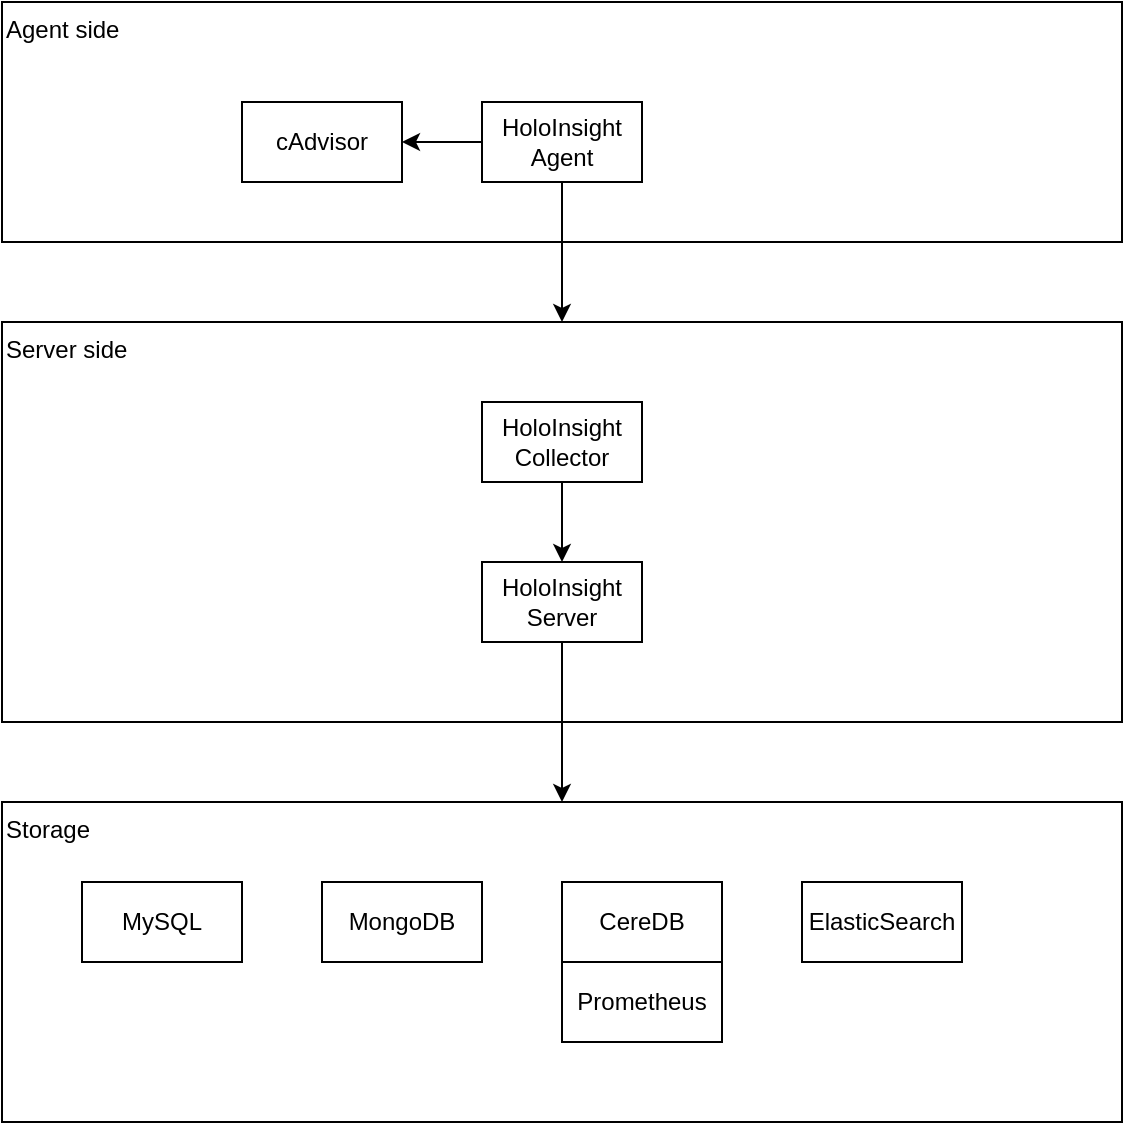 <mxfile version="19.0.3" type="device"><diagram id="8DLZD-tNIckWObNAJzdY" name="第 1 页"><mxGraphModel dx="1234" dy="1909" grid="1" gridSize="10" guides="1" tooltips="1" connect="1" arrows="1" fold="1" page="1" pageScale="1" pageWidth="827" pageHeight="1169" math="0" shadow="0"><root><mxCell id="0"/><mxCell id="1" parent="0"/><mxCell id="6urHgDqQtke7_radUabQ-20" value="&lt;span style=&quot;&quot;&gt;Server side&lt;/span&gt;" style="rounded=0;whiteSpace=wrap;html=1;align=left;verticalAlign=top;" vertex="1" parent="1"><mxGeometry x="120" y="40" width="560" height="200" as="geometry"/></mxCell><mxCell id="6urHgDqQtke7_radUabQ-15" value="Storage" style="whiteSpace=wrap;html=1;align=left;verticalAlign=top;" vertex="1" parent="1"><mxGeometry x="120" y="280" width="560" height="160" as="geometry"/></mxCell><mxCell id="6urHgDqQtke7_radUabQ-2" value="CereDB" style="rounded=0;whiteSpace=wrap;html=1;" vertex="1" parent="1"><mxGeometry x="400" y="320" width="80" height="40" as="geometry"/></mxCell><mxCell id="6urHgDqQtke7_radUabQ-3" value="&lt;span style=&quot;&quot;&gt;MongoDB&lt;/span&gt;" style="rounded=0;whiteSpace=wrap;html=1;" vertex="1" parent="1"><mxGeometry x="280" y="320" width="80" height="40" as="geometry"/></mxCell><mxCell id="6urHgDqQtke7_radUabQ-4" value="MySQL" style="rounded=0;whiteSpace=wrap;html=1;" vertex="1" parent="1"><mxGeometry x="160" y="320" width="80" height="40" as="geometry"/></mxCell><mxCell id="6urHgDqQtke7_radUabQ-5" value="&lt;span style=&quot;&quot;&gt;ElasticSearch&lt;/span&gt;" style="rounded=0;whiteSpace=wrap;html=1;" vertex="1" parent="1"><mxGeometry x="520" y="320" width="80" height="40" as="geometry"/></mxCell><mxCell id="6urHgDqQtke7_radUabQ-6" value="&lt;span style=&quot;&quot;&gt;Prometheus&lt;/span&gt;" style="rounded=0;whiteSpace=wrap;html=1;" vertex="1" parent="1"><mxGeometry x="400" y="360" width="80" height="40" as="geometry"/></mxCell><mxCell id="6urHgDqQtke7_radUabQ-16" style="edgeStyle=orthogonalEdgeStyle;rounded=0;orthogonalLoop=1;jettySize=auto;html=1;" edge="1" parent="1" source="6urHgDqQtke7_radUabQ-8" target="6urHgDqQtke7_radUabQ-15"><mxGeometry relative="1" as="geometry"/></mxCell><mxCell id="6urHgDqQtke7_radUabQ-8" value="&lt;span style=&quot;&quot;&gt;HoloInsight&lt;br&gt;Server&lt;br&gt;&lt;/span&gt;" style="rounded=0;whiteSpace=wrap;html=1;" vertex="1" parent="1"><mxGeometry x="360" y="160" width="80" height="40" as="geometry"/></mxCell><mxCell id="6urHgDqQtke7_radUabQ-10" style="edgeStyle=orthogonalEdgeStyle;rounded=0;orthogonalLoop=1;jettySize=auto;html=1;" edge="1" parent="1" source="6urHgDqQtke7_radUabQ-9" target="6urHgDqQtke7_radUabQ-8"><mxGeometry relative="1" as="geometry"/></mxCell><mxCell id="6urHgDqQtke7_radUabQ-9" value="HoloInsight&lt;br&gt;Collector&lt;span style=&quot;&quot;&gt;&lt;br&gt;&lt;/span&gt;" style="rounded=0;whiteSpace=wrap;html=1;" vertex="1" parent="1"><mxGeometry x="360" y="80" width="80" height="40" as="geometry"/></mxCell><mxCell id="6urHgDqQtke7_radUabQ-21" value="&lt;span style=&quot;&quot;&gt;Agent side&lt;/span&gt;" style="rounded=0;whiteSpace=wrap;html=1;align=left;verticalAlign=top;" vertex="1" parent="1"><mxGeometry x="120" y="-120" width="560" height="120" as="geometry"/></mxCell><mxCell id="6urHgDqQtke7_radUabQ-24" style="edgeStyle=orthogonalEdgeStyle;rounded=0;orthogonalLoop=1;jettySize=auto;html=1;entryX=1;entryY=0.5;entryDx=0;entryDy=0;" edge="1" parent="1" source="6urHgDqQtke7_radUabQ-22" target="6urHgDqQtke7_radUabQ-23"><mxGeometry relative="1" as="geometry"/></mxCell><mxCell id="6urHgDqQtke7_radUabQ-25" style="edgeStyle=orthogonalEdgeStyle;rounded=0;orthogonalLoop=1;jettySize=auto;html=1;" edge="1" parent="1" source="6urHgDqQtke7_radUabQ-22" target="6urHgDqQtke7_radUabQ-20"><mxGeometry relative="1" as="geometry"/></mxCell><mxCell id="6urHgDqQtke7_radUabQ-22" value="&lt;span style=&quot;&quot;&gt;HoloInsight&lt;/span&gt;&lt;br style=&quot;&quot;&gt;&lt;span style=&quot;&quot;&gt;Agent&lt;/span&gt;" style="rounded=0;whiteSpace=wrap;html=1;" vertex="1" parent="1"><mxGeometry x="360" y="-70" width="80" height="40" as="geometry"/></mxCell><mxCell id="6urHgDqQtke7_radUabQ-23" value="&lt;span style=&quot;&quot;&gt;cAdvisor&lt;/span&gt;" style="rounded=0;whiteSpace=wrap;html=1;" vertex="1" parent="1"><mxGeometry x="240" y="-70" width="80" height="40" as="geometry"/></mxCell></root></mxGraphModel></diagram></mxfile>